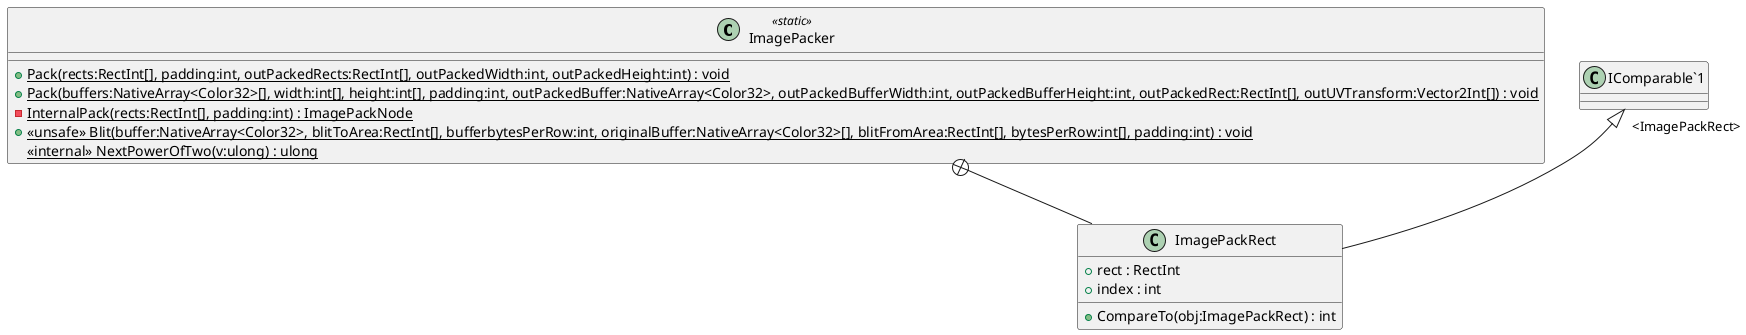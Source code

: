 @startuml
class ImagePacker <<static>> {
    + {static} Pack(rects:RectInt[], padding:int, outPackedRects:RectInt[], outPackedWidth:int, outPackedHeight:int) : void
    + {static} Pack(buffers:NativeArray<Color32>[], width:int[], height:int[], padding:int, outPackedBuffer:NativeArray<Color32>, outPackedBufferWidth:int, outPackedBufferHeight:int, outPackedRect:RectInt[], outUVTransform:Vector2Int[]) : void
    {static} - InternalPack(rects:RectInt[], padding:int) : ImagePackNode
    + {static} <<unsafe>> Blit(buffer:NativeArray<Color32>, blitToArea:RectInt[], bufferbytesPerRow:int, originalBuffer:NativeArray<Color32>[], blitFromArea:RectInt[], bytesPerRow:int[], padding:int) : void
    <<internal>> {static} NextPowerOfTwo(v:ulong) : ulong
}
class ImagePackRect {
    + rect : RectInt
    + index : int
    + CompareTo(obj:ImagePackRect) : int
}
ImagePacker +-- ImagePackRect
"IComparable`1" "<ImagePackRect>" <|-- ImagePackRect
@enduml
